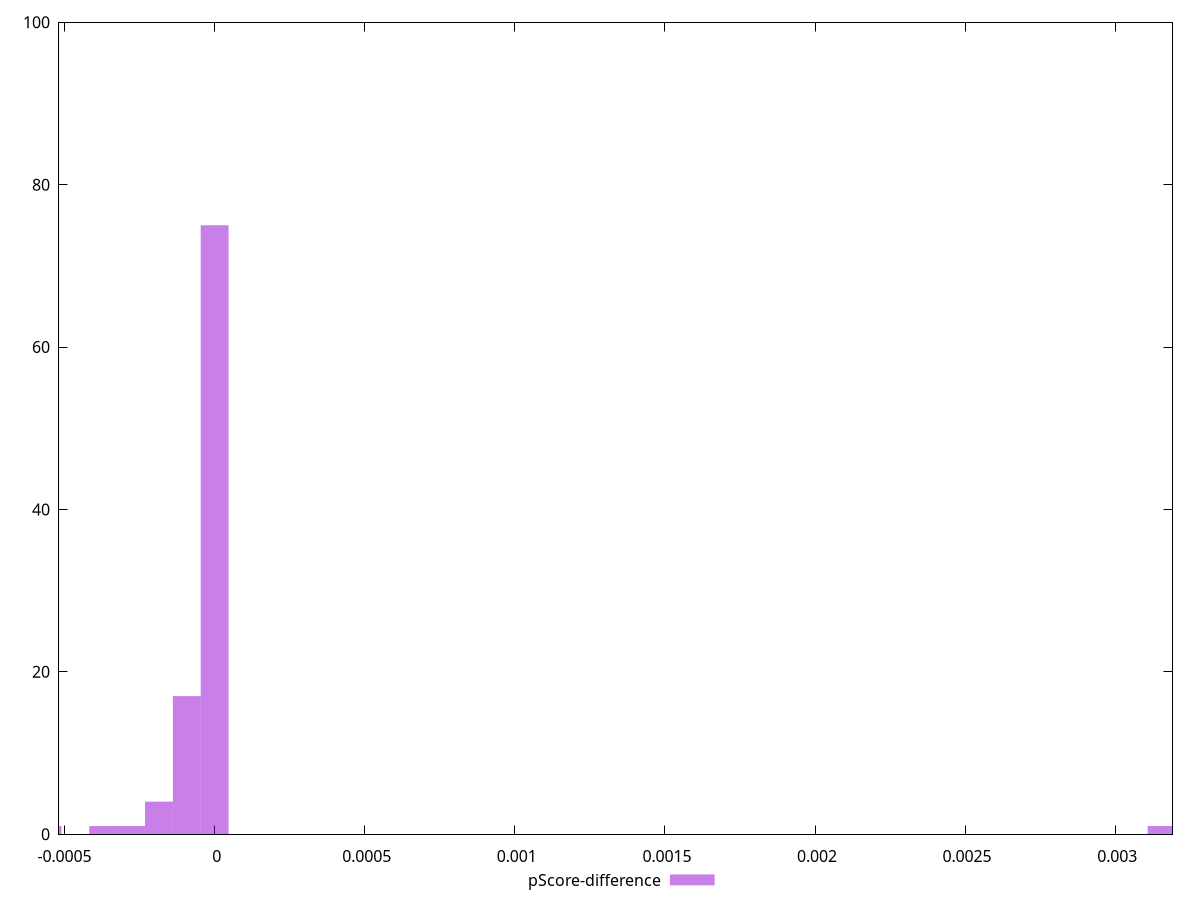 reset

$pScoreDifference <<EOF
0.0031545261687975948 1
0 75
-0.00018556036287044675 4
-0.00009278018143522337 17
-0.0003711207257408935 1
-0.0005566810886113402 1
-0.0002783405443056701 1
EOF

set key outside below
set boxwidth 0.00009278018143522337
set xrange [-0.0005184327939937727:0.003190807273157903]
set yrange [0:100]
set trange [0:100]
set style fill transparent solid 0.5 noborder
set terminal svg size 640, 490 enhanced background rgb 'white'
set output "reports/report_00030_2021-02-24T20-42-31.540Z/estimated-input-latency/samples/astro/pScore-difference/histogram.svg"

plot $pScoreDifference title "pScore-difference" with boxes

reset
